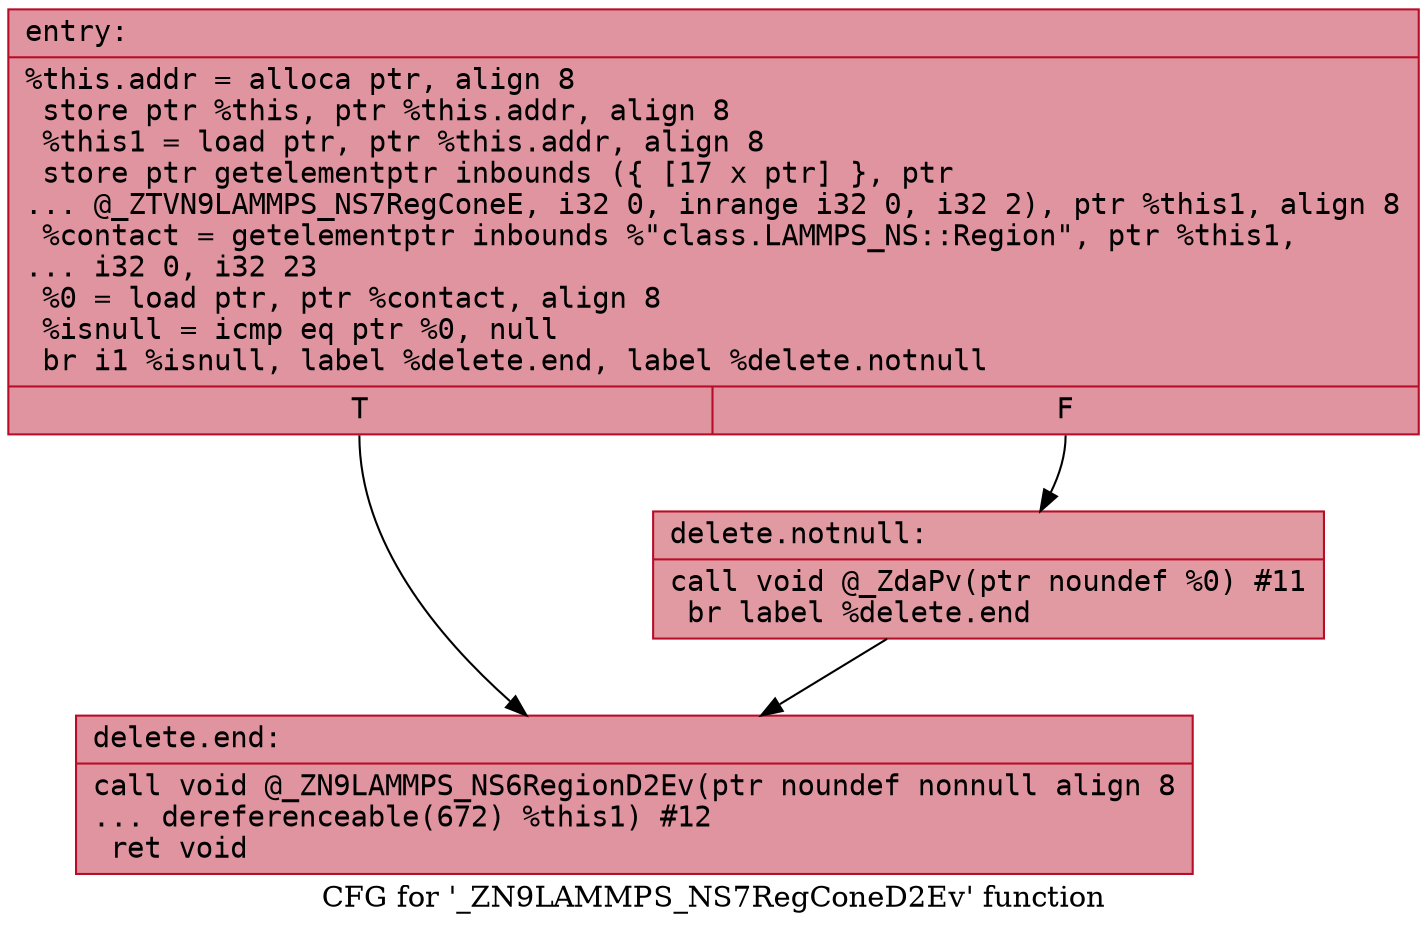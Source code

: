 digraph "CFG for '_ZN9LAMMPS_NS7RegConeD2Ev' function" {
	label="CFG for '_ZN9LAMMPS_NS7RegConeD2Ev' function";

	Node0x5572da4094c0 [shape=record,color="#b70d28ff", style=filled, fillcolor="#b70d2870" fontname="Courier",label="{entry:\l|  %this.addr = alloca ptr, align 8\l  store ptr %this, ptr %this.addr, align 8\l  %this1 = load ptr, ptr %this.addr, align 8\l  store ptr getelementptr inbounds (\{ [17 x ptr] \}, ptr\l... @_ZTVN9LAMMPS_NS7RegConeE, i32 0, inrange i32 0, i32 2), ptr %this1, align 8\l  %contact = getelementptr inbounds %\"class.LAMMPS_NS::Region\", ptr %this1,\l... i32 0, i32 23\l  %0 = load ptr, ptr %contact, align 8\l  %isnull = icmp eq ptr %0, null\l  br i1 %isnull, label %delete.end, label %delete.notnull\l|{<s0>T|<s1>F}}"];
	Node0x5572da4094c0:s0 -> Node0x5572da409840[tooltip="entry -> delete.end\nProbability 37.50%" ];
	Node0x5572da4094c0:s1 -> Node0x5572da409890[tooltip="entry -> delete.notnull\nProbability 62.50%" ];
	Node0x5572da409890 [shape=record,color="#b70d28ff", style=filled, fillcolor="#bb1b2c70" fontname="Courier",label="{delete.notnull:\l|  call void @_ZdaPv(ptr noundef %0) #11\l  br label %delete.end\l}"];
	Node0x5572da409890 -> Node0x5572da409840[tooltip="delete.notnull -> delete.end\nProbability 100.00%" ];
	Node0x5572da409840 [shape=record,color="#b70d28ff", style=filled, fillcolor="#b70d2870" fontname="Courier",label="{delete.end:\l|  call void @_ZN9LAMMPS_NS6RegionD2Ev(ptr noundef nonnull align 8\l... dereferenceable(672) %this1) #12\l  ret void\l}"];
}

